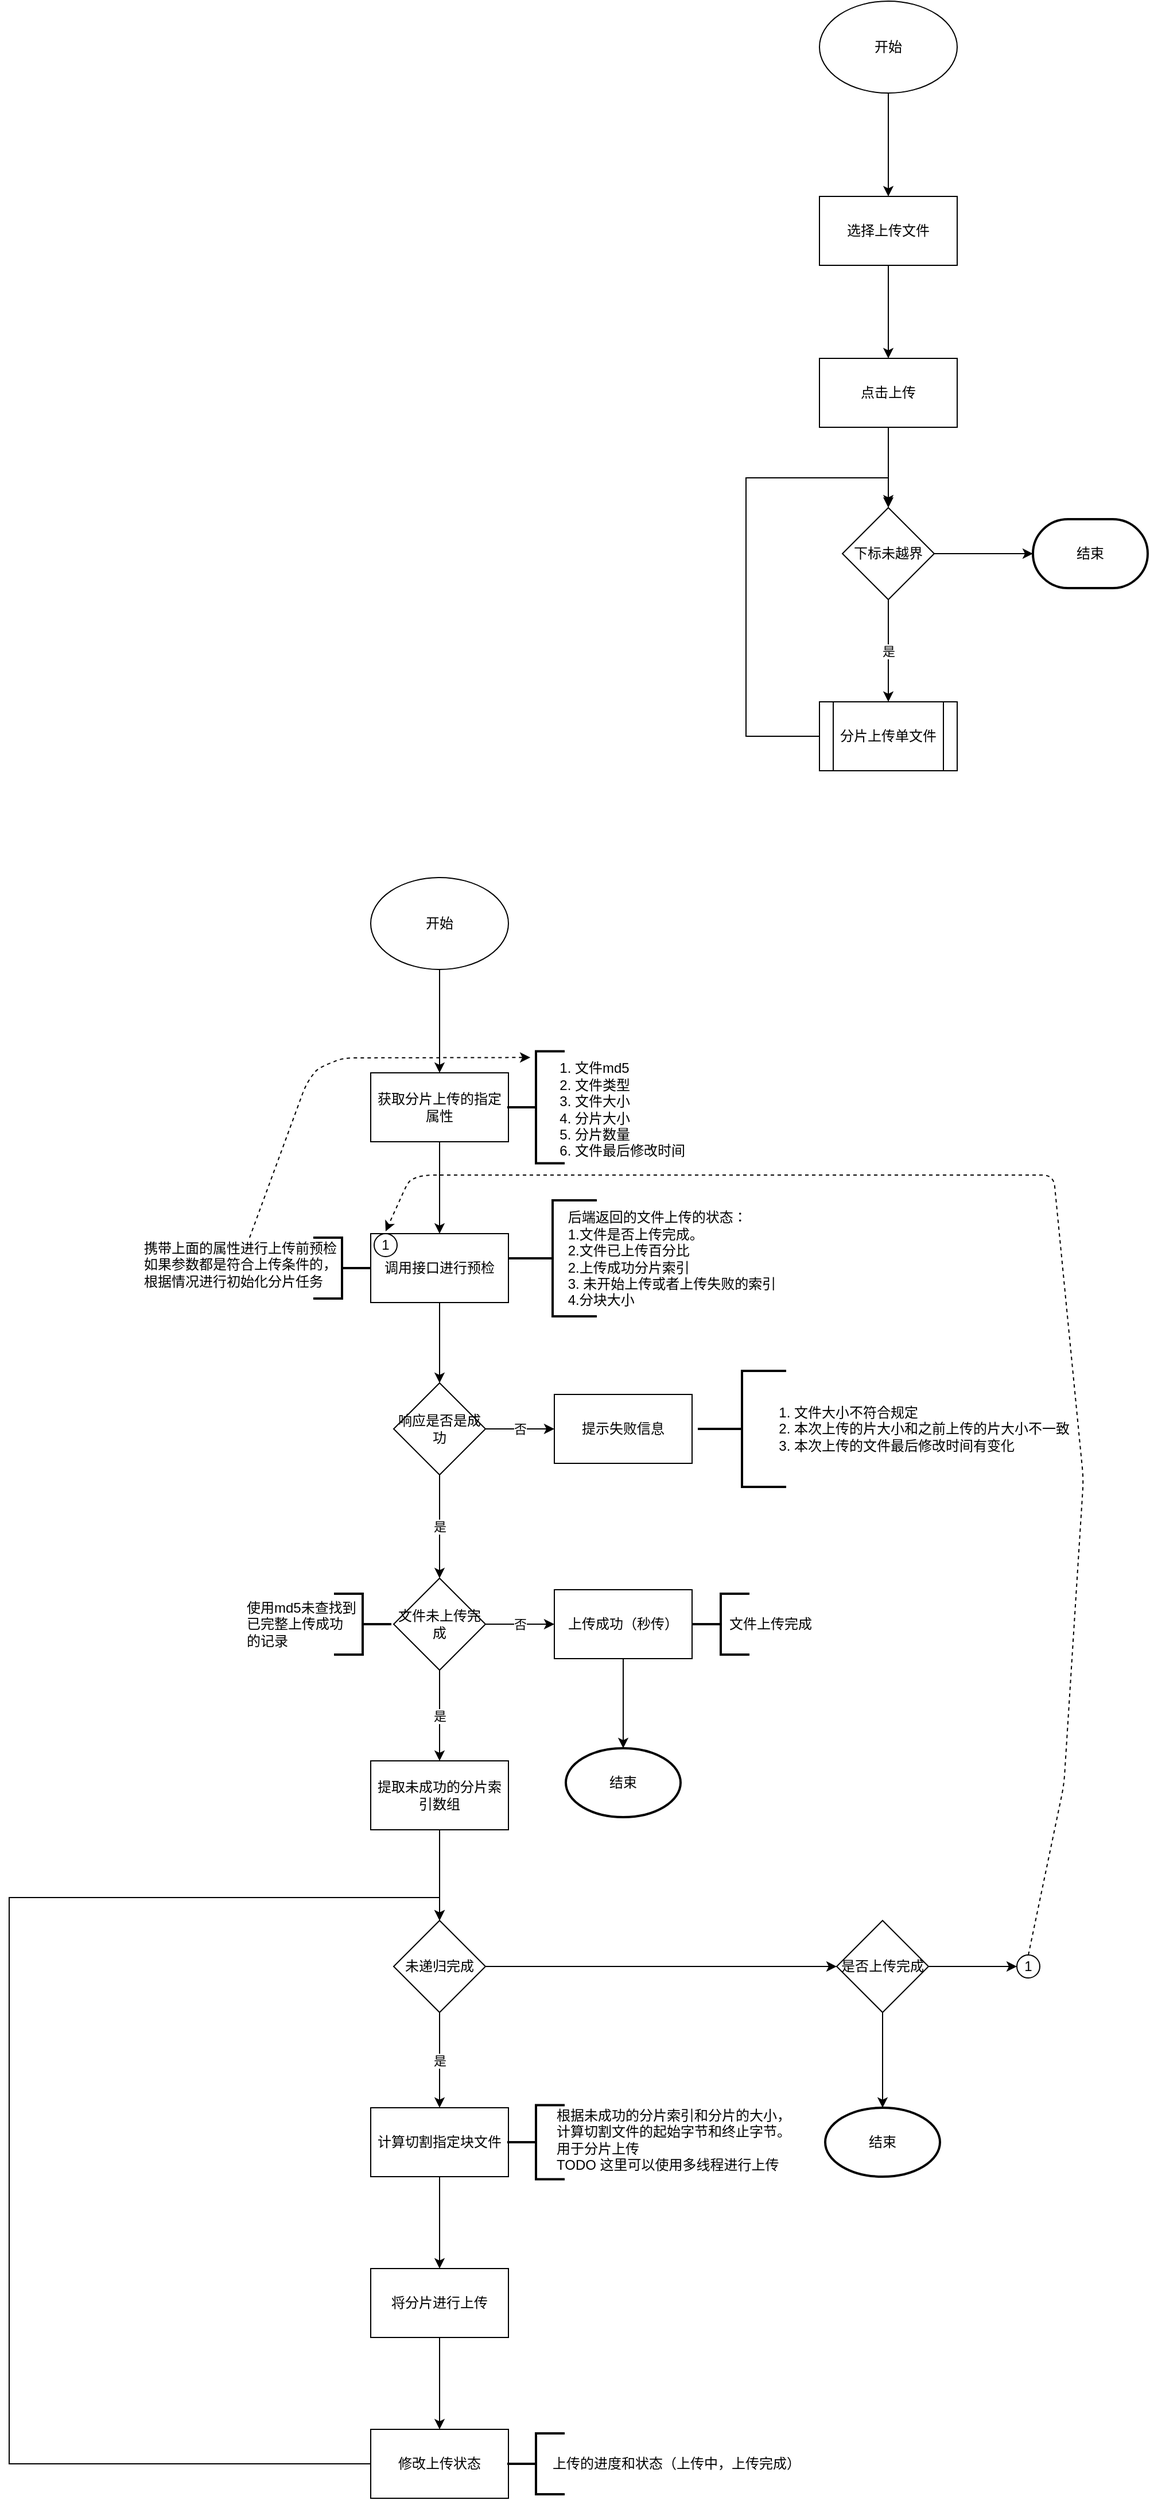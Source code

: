 <mxfile version="12.9.3" type="device"><diagram id="Ws3eA6aazNrkSaCHZFvx" name="第 1 页"><mxGraphModel dx="2862" dy="1182" grid="0" gridSize="10" guides="1" tooltips="1" connect="1" arrows="1" fold="1" page="0" pageScale="1" pageWidth="827" pageHeight="1169" background="none" math="0" shadow="0"><root><mxCell id="0"/><mxCell id="1" parent="0"/><mxCell id="3P4I6_KwAbE2rpT5NBVt-9" value="" style="edgeStyle=orthogonalEdgeStyle;rounded=0;orthogonalLoop=1;jettySize=auto;html=1;" parent="1" source="3P4I6_KwAbE2rpT5NBVt-7" target="3P4I6_KwAbE2rpT5NBVt-8" edge="1"><mxGeometry relative="1" as="geometry"/></mxCell><mxCell id="3P4I6_KwAbE2rpT5NBVt-7" value="开始" style="ellipse;whiteSpace=wrap;html=1;" parent="1" vertex="1"><mxGeometry x="-24" y="32" width="120" height="80" as="geometry"/></mxCell><mxCell id="3P4I6_KwAbE2rpT5NBVt-13" value="" style="edgeStyle=orthogonalEdgeStyle;rounded=0;orthogonalLoop=1;jettySize=auto;html=1;" parent="1" source="3P4I6_KwAbE2rpT5NBVt-8" target="3P4I6_KwAbE2rpT5NBVt-21" edge="1"><mxGeometry relative="1" as="geometry"><mxPoint x="36" y="342" as="targetPoint"/></mxGeometry></mxCell><mxCell id="3P4I6_KwAbE2rpT5NBVt-8" value="选择上传文件" style="whiteSpace=wrap;html=1;" parent="1" vertex="1"><mxGeometry x="-24" y="202" width="120" height="60" as="geometry"/></mxCell><mxCell id="3P4I6_KwAbE2rpT5NBVt-23" value="" style="edgeStyle=orthogonalEdgeStyle;rounded=0;orthogonalLoop=1;jettySize=auto;html=1;" parent="1" source="3P4I6_KwAbE2rpT5NBVt-21" target="3P4I6_KwAbE2rpT5NBVt-22" edge="1"><mxGeometry relative="1" as="geometry"/></mxCell><mxCell id="3P4I6_KwAbE2rpT5NBVt-21" value="点击上传" style="rounded=0;whiteSpace=wrap;html=1;" parent="1" vertex="1"><mxGeometry x="-24" y="343" width="120" height="60" as="geometry"/></mxCell><mxCell id="3P4I6_KwAbE2rpT5NBVt-25" value="是" style="edgeStyle=orthogonalEdgeStyle;rounded=0;orthogonalLoop=1;jettySize=auto;html=1;entryX=0.5;entryY=0;entryDx=0;entryDy=0;" parent="1" source="3P4I6_KwAbE2rpT5NBVt-22" target="3P4I6_KwAbE2rpT5NBVt-26" edge="1"><mxGeometry relative="1" as="geometry"><mxPoint x="36" y="643" as="targetPoint"/></mxGeometry></mxCell><mxCell id="3P4I6_KwAbE2rpT5NBVt-34" value="" style="edgeStyle=orthogonalEdgeStyle;rounded=0;orthogonalLoop=1;jettySize=auto;html=1;" parent="1" source="3P4I6_KwAbE2rpT5NBVt-22" target="3P4I6_KwAbE2rpT5NBVt-33" edge="1"><mxGeometry relative="1" as="geometry"/></mxCell><mxCell id="3P4I6_KwAbE2rpT5NBVt-22" value="下标未越界" style="rhombus;whiteSpace=wrap;html=1;rounded=0;" parent="1" vertex="1"><mxGeometry x="-4" y="473" width="80" height="80" as="geometry"/></mxCell><mxCell id="3P4I6_KwAbE2rpT5NBVt-28" style="edgeStyle=orthogonalEdgeStyle;rounded=0;orthogonalLoop=1;jettySize=auto;html=1;" parent="1" source="3P4I6_KwAbE2rpT5NBVt-26" edge="1"><mxGeometry relative="1" as="geometry"><mxPoint x="36" y="471" as="targetPoint"/><Array as="points"><mxPoint x="-88" y="672"/><mxPoint x="-88" y="447"/><mxPoint x="36" y="447"/></Array></mxGeometry></mxCell><mxCell id="3P4I6_KwAbE2rpT5NBVt-26" value="分片上传单文件" style="shape=process;whiteSpace=wrap;html=1;backgroundOutline=1;" parent="1" vertex="1"><mxGeometry x="-24" y="642" width="120" height="60" as="geometry"/></mxCell><mxCell id="3P4I6_KwAbE2rpT5NBVt-33" value="结束" style="strokeWidth=2;html=1;shape=mxgraph.flowchart.terminator;whiteSpace=wrap;" parent="1" vertex="1"><mxGeometry x="162" y="483" width="100" height="60" as="geometry"/></mxCell><mxCell id="3P4I6_KwAbE2rpT5NBVt-39" value="" style="edgeStyle=orthogonalEdgeStyle;rounded=0;orthogonalLoop=1;jettySize=auto;html=1;" parent="1" source="3P4I6_KwAbE2rpT5NBVt-35" target="3P4I6_KwAbE2rpT5NBVt-38" edge="1"><mxGeometry relative="1" as="geometry"/></mxCell><mxCell id="3P4I6_KwAbE2rpT5NBVt-35" value="开始" style="ellipse;whiteSpace=wrap;html=1;" parent="1" vertex="1"><mxGeometry x="-415" y="795" width="120" height="80" as="geometry"/></mxCell><mxCell id="3P4I6_KwAbE2rpT5NBVt-43" value="" style="edgeStyle=orthogonalEdgeStyle;rounded=0;orthogonalLoop=1;jettySize=auto;html=1;" parent="1" source="3P4I6_KwAbE2rpT5NBVt-38" target="3P4I6_KwAbE2rpT5NBVt-42" edge="1"><mxGeometry relative="1" as="geometry"/></mxCell><mxCell id="3P4I6_KwAbE2rpT5NBVt-38" value="获取分片上传的指定属性" style="whiteSpace=wrap;html=1;" parent="1" vertex="1"><mxGeometry x="-415" y="965" width="120" height="60" as="geometry"/></mxCell><mxCell id="3P4I6_KwAbE2rpT5NBVt-40" value="" style="strokeWidth=2;html=1;shape=mxgraph.flowchart.annotation_2;align=left;labelPosition=right;pointerEvents=1;direction=east;" parent="1" vertex="1"><mxGeometry x="-296" y="946.25" width="50" height="97.5" as="geometry"/></mxCell><mxCell id="3P4I6_KwAbE2rpT5NBVt-41" value="&lt;ol&gt;&lt;li&gt;文件md5&lt;/li&gt;&lt;li&gt;文件类型&lt;/li&gt;&lt;li&gt;文件大小&lt;/li&gt;&lt;li&gt;分片大小&lt;/li&gt;&lt;li&gt;分片数量&lt;/li&gt;&lt;li&gt;文件最后修改时间&lt;/li&gt;&lt;/ol&gt;" style="text;html=1;align=left;verticalAlign=middle;resizable=0;points=[];autosize=1;" parent="1" vertex="1"><mxGeometry x="-279" y="941" width="146" height="112" as="geometry"/></mxCell><mxCell id="3P4I6_KwAbE2rpT5NBVt-47" value="" style="edgeStyle=orthogonalEdgeStyle;rounded=0;orthogonalLoop=1;jettySize=auto;html=1;" parent="1" source="3P4I6_KwAbE2rpT5NBVt-42" target="3P4I6_KwAbE2rpT5NBVt-46" edge="1"><mxGeometry relative="1" as="geometry"/></mxCell><mxCell id="3P4I6_KwAbE2rpT5NBVt-42" value="调用接口进行预检" style="whiteSpace=wrap;html=1;" parent="1" vertex="1"><mxGeometry x="-415" y="1105" width="120" height="60" as="geometry"/></mxCell><mxCell id="3P4I6_KwAbE2rpT5NBVt-44" value="" style="strokeWidth=2;html=1;shape=mxgraph.flowchart.annotation_2;align=left;labelPosition=right;pointerEvents=1;direction=west;" parent="1" vertex="1"><mxGeometry x="-465" y="1108.5" width="50" height="53" as="geometry"/></mxCell><mxCell id="3P4I6_KwAbE2rpT5NBVt-45" value="&lt;div style=&quot;text-align: left&quot;&gt;&lt;span&gt;携带上面的属性进行上传前预检&lt;/span&gt;&lt;/div&gt;&lt;div style=&quot;text-align: left&quot;&gt;&lt;span&gt;如果参数都是符合上传条件的，&lt;/span&gt;&lt;/div&gt;&lt;div style=&quot;text-align: left&quot;&gt;&lt;span&gt;根据情况进行初始化分片任务&lt;/span&gt;&lt;/div&gt;" style="text;html=1;align=center;verticalAlign=middle;resizable=0;points=[];autosize=1;" parent="1" vertex="1"><mxGeometry x="-618" y="1108.5" width="178" height="46" as="geometry"/></mxCell><mxCell id="3P4I6_KwAbE2rpT5NBVt-49" value="是" style="edgeStyle=orthogonalEdgeStyle;rounded=0;orthogonalLoop=1;jettySize=auto;html=1;" parent="1" source="3P4I6_KwAbE2rpT5NBVt-46" target="3P4I6_KwAbE2rpT5NBVt-55" edge="1"><mxGeometry relative="1" as="geometry"><mxPoint x="-355" y="1405" as="targetPoint"/></mxGeometry></mxCell><mxCell id="3P4I6_KwAbE2rpT5NBVt-51" value="否" style="edgeStyle=orthogonalEdgeStyle;rounded=0;orthogonalLoop=1;jettySize=auto;html=1;entryX=0;entryY=0.5;entryDx=0;entryDy=0;" parent="1" source="3P4I6_KwAbE2rpT5NBVt-46" edge="1" target="kGmiBxdealL0QIqf1M_N-1"><mxGeometry relative="1" as="geometry"><mxPoint x="-255" y="1275" as="targetPoint"/></mxGeometry></mxCell><mxCell id="3P4I6_KwAbE2rpT5NBVt-46" value="响应是否是成功" style="rhombus;whiteSpace=wrap;html=1;" parent="1" vertex="1"><mxGeometry x="-395" y="1235" width="80" height="80" as="geometry"/></mxCell><mxCell id="3P4I6_KwAbE2rpT5NBVt-58" value="否" style="edgeStyle=orthogonalEdgeStyle;rounded=0;orthogonalLoop=1;jettySize=auto;html=1;" parent="1" source="3P4I6_KwAbE2rpT5NBVt-55" target="3P4I6_KwAbE2rpT5NBVt-57" edge="1"><mxGeometry relative="1" as="geometry"/></mxCell><mxCell id="3P4I6_KwAbE2rpT5NBVt-60" value="是" style="edgeStyle=orthogonalEdgeStyle;rounded=0;orthogonalLoop=1;jettySize=auto;html=1;entryX=0.5;entryY=0;entryDx=0;entryDy=0;" parent="1" source="3P4I6_KwAbE2rpT5NBVt-55" target="kGmiBxdealL0QIqf1M_N-8" edge="1"><mxGeometry relative="1" as="geometry"><mxPoint x="-355" y="1565" as="targetPoint"/></mxGeometry></mxCell><mxCell id="3P4I6_KwAbE2rpT5NBVt-55" value="文件未上传完成" style="rhombus;whiteSpace=wrap;html=1;" parent="1" vertex="1"><mxGeometry x="-395" y="1405" width="80" height="80" as="geometry"/></mxCell><mxCell id="kGmiBxdealL0QIqf1M_N-52" value="" style="edgeStyle=orthogonalEdgeStyle;rounded=0;orthogonalLoop=1;jettySize=auto;html=1;entryX=0.5;entryY=0;entryDx=0;entryDy=0;entryPerimeter=0;" edge="1" parent="1" source="3P4I6_KwAbE2rpT5NBVt-57" target="kGmiBxdealL0QIqf1M_N-53"><mxGeometry relative="1" as="geometry"><mxPoint x="-195" y="1555" as="targetPoint"/></mxGeometry></mxCell><mxCell id="3P4I6_KwAbE2rpT5NBVt-57" value="上传成功（秒传）" style="whiteSpace=wrap;html=1;" parent="1" vertex="1"><mxGeometry x="-255" y="1415" width="120" height="60" as="geometry"/></mxCell><mxCell id="3P4I6_KwAbE2rpT5NBVt-61" value="" style="strokeWidth=2;html=1;shape=mxgraph.flowchart.annotation_2;align=left;labelPosition=right;pointerEvents=1;direction=west;" parent="1" vertex="1"><mxGeometry x="-447" y="1418.5" width="50" height="53" as="geometry"/></mxCell><mxCell id="3P4I6_KwAbE2rpT5NBVt-62" value="使用md5未查找到&lt;br&gt;已完整上传成功&lt;br&gt;的记录" style="text;html=1;align=left;verticalAlign=middle;resizable=0;points=[];autosize=1;" parent="1" vertex="1"><mxGeometry x="-525" y="1422" width="105" height="46" as="geometry"/></mxCell><mxCell id="3P4I6_KwAbE2rpT5NBVt-69" value="" style="strokeWidth=2;html=1;shape=mxgraph.flowchart.annotation_2;align=left;labelPosition=right;pointerEvents=1;direction=east;" parent="1" vertex="1"><mxGeometry x="-295" y="1076" width="77" height="101" as="geometry"/></mxCell><mxCell id="3P4I6_KwAbE2rpT5NBVt-71" value="&lt;div style=&quot;text-align: left&quot;&gt;&lt;span&gt;后端返回的文件上传的状态：&lt;/span&gt;&lt;/div&gt;&lt;div style=&quot;text-align: left&quot;&gt;&lt;span&gt;1.文件是否上传完成。&lt;/span&gt;&lt;/div&gt;&lt;div style=&quot;text-align: left&quot;&gt;&lt;span&gt;2.文件已上传百分比&lt;/span&gt;&lt;/div&gt;&lt;div style=&quot;text-align: left&quot;&gt;&lt;span&gt;2.上传成功分片索引&lt;/span&gt;&lt;/div&gt;&lt;div style=&quot;text-align: left&quot;&gt;&lt;span&gt;3. 未开始上传或者上传失败的索引&lt;/span&gt;&lt;/div&gt;&lt;div style=&quot;text-align: left&quot;&gt;&lt;span&gt;4.分块大小&lt;/span&gt;&lt;/div&gt;" style="text;html=1;align=center;verticalAlign=middle;resizable=0;points=[];autosize=1;" parent="1" vertex="1"><mxGeometry x="-249" y="1082.5" width="191" height="88" as="geometry"/></mxCell><mxCell id="3P4I6_KwAbE2rpT5NBVt-74" value="" style="html=1;labelBackgroundColor=#ffffff;startArrow=none;startFill=0;startSize=6;endArrow=classic;endFill=1;endSize=6;jettySize=auto;orthogonalLoop=1;strokeWidth=1;dashed=1;fontSize=14;entryX=0.021;entryY=0.095;entryDx=0;entryDy=0;entryPerimeter=0;" parent="1" source="3P4I6_KwAbE2rpT5NBVt-45" target="3P4I6_KwAbE2rpT5NBVt-41" edge="1"><mxGeometry width="60" height="60" relative="1" as="geometry"><mxPoint x="-599" y="1096" as="sourcePoint"/><mxPoint x="-539" y="1036" as="targetPoint"/><Array as="points"><mxPoint x="-471" y="974"/><mxPoint x="-461" y="961"/><mxPoint x="-439" y="952"/></Array></mxGeometry></mxCell><mxCell id="kGmiBxdealL0QIqf1M_N-1" value="提示失败信息" style="rounded=0;whiteSpace=wrap;html=1;" vertex="1" parent="1"><mxGeometry x="-255" y="1245" width="120" height="60" as="geometry"/></mxCell><mxCell id="kGmiBxdealL0QIqf1M_N-4" value="" style="strokeWidth=2;html=1;shape=mxgraph.flowchart.annotation_2;align=left;labelPosition=right;pointerEvents=1;direction=east;" vertex="1" parent="1"><mxGeometry x="-130" y="1224.5" width="77" height="101" as="geometry"/></mxCell><mxCell id="kGmiBxdealL0QIqf1M_N-5" value="&lt;ol&gt;&lt;li&gt;文件大小不符合规定&lt;/li&gt;&lt;li&gt;本次上传的片大小和之前上传的片大小不一致&lt;/li&gt;&lt;li&gt;本次上传的文件最后修改时间有变化&lt;/li&gt;&lt;/ol&gt;" style="text;html=1;align=left;verticalAlign=middle;resizable=0;points=[];autosize=1;" vertex="1" parent="1"><mxGeometry x="-88" y="1240" width="290" height="70" as="geometry"/></mxCell><mxCell id="kGmiBxdealL0QIqf1M_N-6" value="" style="strokeWidth=2;html=1;shape=mxgraph.flowchart.annotation_2;align=left;labelPosition=right;pointerEvents=1;direction=east;" vertex="1" parent="1"><mxGeometry x="-135" y="1418.5" width="50" height="53" as="geometry"/></mxCell><mxCell id="kGmiBxdealL0QIqf1M_N-7" value="文件上传完成" style="text;html=1;align=center;verticalAlign=middle;resizable=0;points=[];autosize=1;" vertex="1" parent="1"><mxGeometry x="-108" y="1436" width="82" height="18" as="geometry"/></mxCell><mxCell id="kGmiBxdealL0QIqf1M_N-14" value="" style="edgeStyle=orthogonalEdgeStyle;rounded=0;orthogonalLoop=1;jettySize=auto;html=1;entryX=0.5;entryY=0;entryDx=0;entryDy=0;" edge="1" parent="1" source="kGmiBxdealL0QIqf1M_N-8" target="kGmiBxdealL0QIqf1M_N-15"><mxGeometry relative="1" as="geometry"><mxPoint x="-355" y="1704" as="targetPoint"/></mxGeometry></mxCell><mxCell id="kGmiBxdealL0QIqf1M_N-8" value="提取未成功的分片索引数组" style="rounded=0;whiteSpace=wrap;html=1;" vertex="1" parent="1"><mxGeometry x="-415" y="1564" width="120" height="60" as="geometry"/></mxCell><mxCell id="kGmiBxdealL0QIqf1M_N-17" value="是" style="edgeStyle=orthogonalEdgeStyle;rounded=0;orthogonalLoop=1;jettySize=auto;html=1;entryX=0.5;entryY=0;entryDx=0;entryDy=0;" edge="1" parent="1" source="kGmiBxdealL0QIqf1M_N-15" target="kGmiBxdealL0QIqf1M_N-18"><mxGeometry relative="1" as="geometry"><mxPoint x="-355" y="1863" as="targetPoint"/></mxGeometry></mxCell><mxCell id="kGmiBxdealL0QIqf1M_N-55" value="" style="edgeStyle=orthogonalEdgeStyle;rounded=0;orthogonalLoop=1;jettySize=auto;html=1;" edge="1" parent="1" source="kGmiBxdealL0QIqf1M_N-15" target="kGmiBxdealL0QIqf1M_N-54"><mxGeometry relative="1" as="geometry"/></mxCell><mxCell id="kGmiBxdealL0QIqf1M_N-15" value="未递归完成" style="rhombus;whiteSpace=wrap;html=1;" vertex="1" parent="1"><mxGeometry x="-395" y="1703" width="80" height="80" as="geometry"/></mxCell><mxCell id="kGmiBxdealL0QIqf1M_N-57" value="" style="edgeStyle=orthogonalEdgeStyle;rounded=0;orthogonalLoop=1;jettySize=auto;html=1;" edge="1" parent="1" source="kGmiBxdealL0QIqf1M_N-54" target="kGmiBxdealL0QIqf1M_N-58"><mxGeometry relative="1" as="geometry"><mxPoint x="31" y="1863" as="targetPoint"/></mxGeometry></mxCell><mxCell id="kGmiBxdealL0QIqf1M_N-60" value="" style="edgeStyle=orthogonalEdgeStyle;rounded=0;orthogonalLoop=1;jettySize=auto;html=1;entryX=0;entryY=0.5;entryDx=0;entryDy=0;" edge="1" parent="1" source="kGmiBxdealL0QIqf1M_N-54" target="kGmiBxdealL0QIqf1M_N-48"><mxGeometry relative="1" as="geometry"><mxPoint x="151" y="1743" as="targetPoint"/></mxGeometry></mxCell><mxCell id="kGmiBxdealL0QIqf1M_N-54" value="是否上传完成" style="rhombus;whiteSpace=wrap;html=1;" vertex="1" parent="1"><mxGeometry x="-9" y="1703" width="80" height="80" as="geometry"/></mxCell><mxCell id="kGmiBxdealL0QIqf1M_N-22" value="" style="edgeStyle=orthogonalEdgeStyle;rounded=0;orthogonalLoop=1;jettySize=auto;html=1;" edge="1" parent="1" source="kGmiBxdealL0QIqf1M_N-18" target="kGmiBxdealL0QIqf1M_N-21"><mxGeometry relative="1" as="geometry"/></mxCell><mxCell id="kGmiBxdealL0QIqf1M_N-18" value="计算切割指定块文件" style="rounded=0;whiteSpace=wrap;html=1;" vertex="1" parent="1"><mxGeometry x="-415" y="1866" width="120" height="60" as="geometry"/></mxCell><mxCell id="kGmiBxdealL0QIqf1M_N-24" value="" style="edgeStyle=orthogonalEdgeStyle;rounded=0;orthogonalLoop=1;jettySize=auto;html=1;" edge="1" parent="1" source="kGmiBxdealL0QIqf1M_N-21" target="kGmiBxdealL0QIqf1M_N-23"><mxGeometry relative="1" as="geometry"/></mxCell><mxCell id="kGmiBxdealL0QIqf1M_N-21" value="将分片进行上传" style="rounded=0;whiteSpace=wrap;html=1;" vertex="1" parent="1"><mxGeometry x="-415" y="2006" width="120" height="60" as="geometry"/></mxCell><mxCell id="kGmiBxdealL0QIqf1M_N-27" style="edgeStyle=orthogonalEdgeStyle;rounded=0;orthogonalLoop=1;jettySize=auto;html=1;entryX=0.5;entryY=0;entryDx=0;entryDy=0;" edge="1" parent="1" source="kGmiBxdealL0QIqf1M_N-23" target="kGmiBxdealL0QIqf1M_N-15"><mxGeometry relative="1" as="geometry"><Array as="points"><mxPoint x="-730" y="2176"/><mxPoint x="-730" y="1683"/><mxPoint x="-355" y="1683"/></Array></mxGeometry></mxCell><mxCell id="kGmiBxdealL0QIqf1M_N-23" value="修改上传状态" style="rounded=0;whiteSpace=wrap;html=1;" vertex="1" parent="1"><mxGeometry x="-415" y="2146" width="120" height="60" as="geometry"/></mxCell><mxCell id="kGmiBxdealL0QIqf1M_N-19" value="" style="strokeWidth=2;html=1;shape=mxgraph.flowchart.annotation_2;align=left;labelPosition=right;pointerEvents=1;direction=east;" vertex="1" parent="1"><mxGeometry x="-296" y="1863.75" width="50" height="64.5" as="geometry"/></mxCell><mxCell id="kGmiBxdealL0QIqf1M_N-20" value="根据未成功的分片索引和分片的大小，&lt;br&gt;计算切割文件的起始字节和终止字节。&lt;br&gt;用于分片上传&lt;br&gt;TODO 这里可以使用多线程进行上传" style="text;html=1;align=left;verticalAlign=middle;resizable=0;points=[];autosize=1;" vertex="1" parent="1"><mxGeometry x="-255" y="1863.75" width="214" height="60" as="geometry"/></mxCell><mxCell id="kGmiBxdealL0QIqf1M_N-25" value="" style="strokeWidth=2;html=1;shape=mxgraph.flowchart.annotation_2;align=left;labelPosition=right;pointerEvents=1;direction=east;" vertex="1" parent="1"><mxGeometry x="-296" y="2149.5" width="50" height="53" as="geometry"/></mxCell><mxCell id="kGmiBxdealL0QIqf1M_N-26" value="上传的进度和状态（上传中，上传完成）" style="text;html=1;align=center;verticalAlign=middle;resizable=0;points=[];autosize=1;" vertex="1" parent="1"><mxGeometry x="-262" y="2167" width="226" height="18" as="geometry"/></mxCell><mxCell id="kGmiBxdealL0QIqf1M_N-48" value="1" style="ellipse;whiteSpace=wrap;html=1;aspect=fixed;" vertex="1" parent="1"><mxGeometry x="148" y="1733" width="20" height="20" as="geometry"/></mxCell><mxCell id="kGmiBxdealL0QIqf1M_N-49" value="1" style="ellipse;whiteSpace=wrap;html=1;aspect=fixed;" vertex="1" parent="1"><mxGeometry x="-412" y="1105" width="20" height="20" as="geometry"/></mxCell><mxCell id="kGmiBxdealL0QIqf1M_N-50" value="" style="html=1;labelBackgroundColor=#ffffff;startArrow=none;startFill=0;startSize=6;endArrow=classic;endFill=1;endSize=6;jettySize=auto;orthogonalLoop=1;strokeWidth=1;dashed=1;fontSize=14;exitX=0.5;exitY=0;exitDx=0;exitDy=0;" edge="1" parent="1" source="kGmiBxdealL0QIqf1M_N-48"><mxGeometry width="60" height="60" relative="1" as="geometry"><mxPoint x="-225.0" y="1739.86" as="sourcePoint"/><mxPoint x="-402" y="1103" as="targetPoint"/><Array as="points"><mxPoint x="189" y="1585"/><mxPoint x="206" y="1319"/><mxPoint x="180" y="1054"/><mxPoint x="-52" y="1054"/><mxPoint x="-370" y="1054"/><mxPoint x="-382" y="1059"/></Array></mxGeometry></mxCell><mxCell id="kGmiBxdealL0QIqf1M_N-53" value="结束" style="strokeWidth=2;html=1;shape=mxgraph.flowchart.start_1;whiteSpace=wrap;" vertex="1" parent="1"><mxGeometry x="-245" y="1553" width="100" height="60" as="geometry"/></mxCell><mxCell id="kGmiBxdealL0QIqf1M_N-58" value="结束" style="strokeWidth=2;html=1;shape=mxgraph.flowchart.start_1;whiteSpace=wrap;" vertex="1" parent="1"><mxGeometry x="-19" y="1866" width="100" height="60" as="geometry"/></mxCell></root></mxGraphModel></diagram></mxfile>